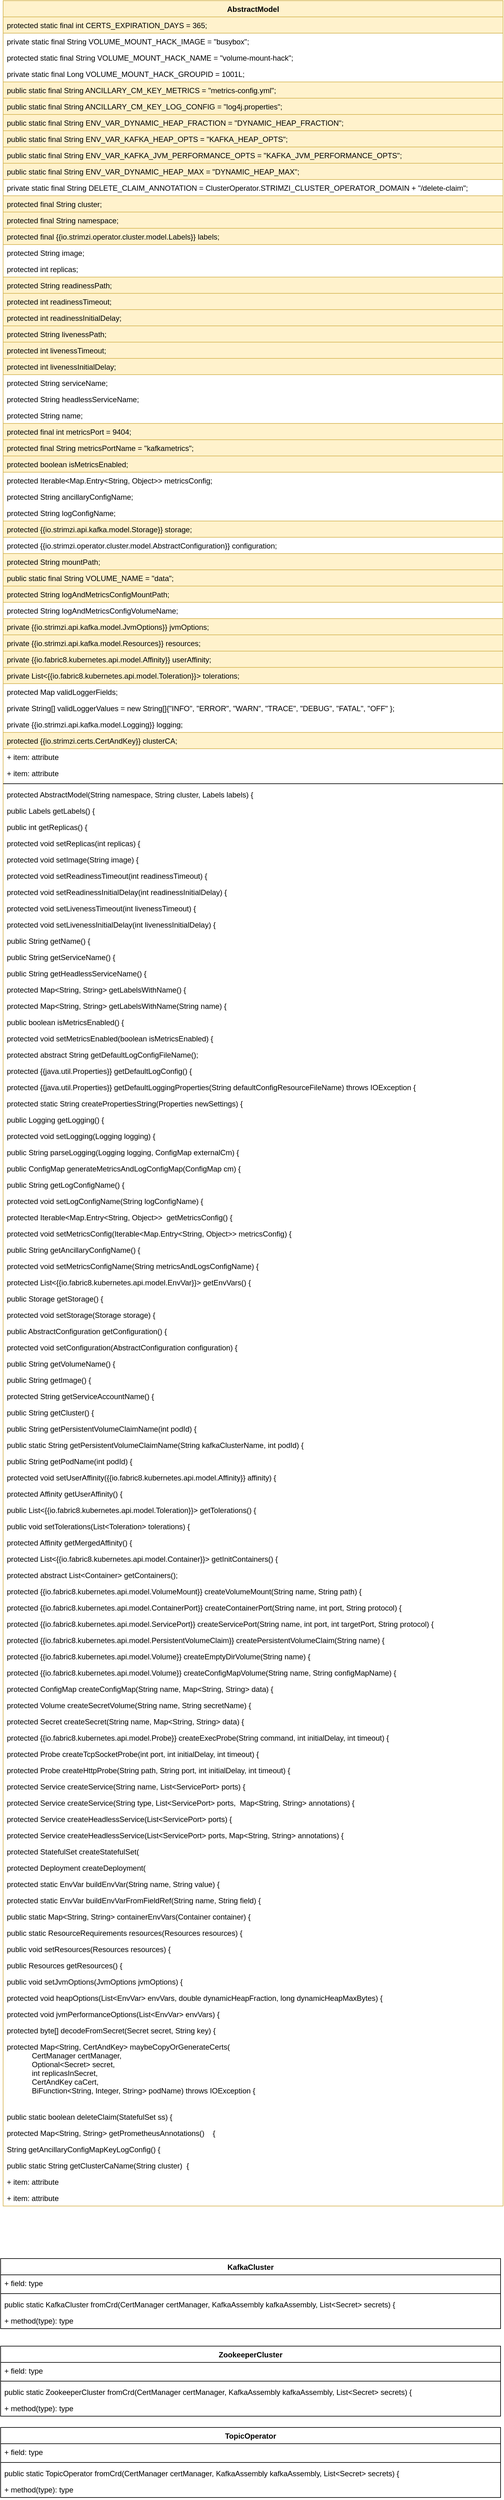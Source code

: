 <mxfile version="12.5.3" type="device"><diagram id="pHUepL2X2vH8ABJ9jC4A" name="第 1 页"><mxGraphModel dx="1106" dy="1976" grid="1" gridSize="10" guides="1" tooltips="1" connect="1" arrows="1" fold="1" page="1" pageScale="1" pageWidth="827" pageHeight="1169" math="0" shadow="0"><root><mxCell id="0"/><mxCell id="1" parent="0"/><mxCell id="2394FfXz5WUMqfpjCo6b-2" value="KafkaCluster" style="swimlane;fontStyle=1;align=center;verticalAlign=top;childLayout=stackLayout;horizontal=1;startSize=26;horizontalStack=0;resizeParent=1;resizeParentMax=0;resizeLast=0;collapsible=1;marginBottom=0;" parent="1" vertex="1"><mxGeometry x="13" y="2490" width="800" height="112" as="geometry"/></mxCell><mxCell id="2394FfXz5WUMqfpjCo6b-3" value="+ field: type" style="text;strokeColor=none;fillColor=none;align=left;verticalAlign=top;spacingLeft=4;spacingRight=4;overflow=hidden;rotatable=0;points=[[0,0.5],[1,0.5]];portConstraint=eastwest;" parent="2394FfXz5WUMqfpjCo6b-2" vertex="1"><mxGeometry y="26" width="800" height="26" as="geometry"/></mxCell><mxCell id="2394FfXz5WUMqfpjCo6b-4" value="" style="line;strokeWidth=1;fillColor=none;align=left;verticalAlign=middle;spacingTop=-1;spacingLeft=3;spacingRight=3;rotatable=0;labelPosition=right;points=[];portConstraint=eastwest;" parent="2394FfXz5WUMqfpjCo6b-2" vertex="1"><mxGeometry y="52" width="800" height="8" as="geometry"/></mxCell><mxCell id="2394FfXz5WUMqfpjCo6b-14" value="public static KafkaCluster fromCrd(CertManager certManager, KafkaAssembly kafkaAssembly, List&lt;Secret&gt; secrets) {" style="text;strokeColor=none;fillColor=none;align=left;verticalAlign=top;spacingLeft=4;spacingRight=4;overflow=hidden;rotatable=0;points=[[0,0.5],[1,0.5]];portConstraint=eastwest;" parent="2394FfXz5WUMqfpjCo6b-2" vertex="1"><mxGeometry y="60" width="800" height="26" as="geometry"/></mxCell><mxCell id="2394FfXz5WUMqfpjCo6b-5" value="+ method(type): type" style="text;strokeColor=none;fillColor=none;align=left;verticalAlign=top;spacingLeft=4;spacingRight=4;overflow=hidden;rotatable=0;points=[[0,0.5],[1,0.5]];portConstraint=eastwest;" parent="2394FfXz5WUMqfpjCo6b-2" vertex="1"><mxGeometry y="86" width="800" height="26" as="geometry"/></mxCell><mxCell id="2394FfXz5WUMqfpjCo6b-6" value="ZookeeperCluster" style="swimlane;fontStyle=1;align=center;verticalAlign=top;childLayout=stackLayout;horizontal=1;startSize=26;horizontalStack=0;resizeParent=1;resizeParentMax=0;resizeLast=0;collapsible=1;marginBottom=0;" parent="1" vertex="1"><mxGeometry x="13" y="2630" width="800" height="112" as="geometry"/></mxCell><mxCell id="2394FfXz5WUMqfpjCo6b-7" value="+ field: type" style="text;strokeColor=none;fillColor=none;align=left;verticalAlign=top;spacingLeft=4;spacingRight=4;overflow=hidden;rotatable=0;points=[[0,0.5],[1,0.5]];portConstraint=eastwest;" parent="2394FfXz5WUMqfpjCo6b-6" vertex="1"><mxGeometry y="26" width="800" height="26" as="geometry"/></mxCell><mxCell id="2394FfXz5WUMqfpjCo6b-8" value="" style="line;strokeWidth=1;fillColor=none;align=left;verticalAlign=middle;spacingTop=-1;spacingLeft=3;spacingRight=3;rotatable=0;labelPosition=right;points=[];portConstraint=eastwest;" parent="2394FfXz5WUMqfpjCo6b-6" vertex="1"><mxGeometry y="52" width="800" height="8" as="geometry"/></mxCell><mxCell id="2394FfXz5WUMqfpjCo6b-15" value="public static ZookeeperCluster fromCrd(CertManager certManager, KafkaAssembly kafkaAssembly, List&lt;Secret&gt; secrets) {" style="text;strokeColor=none;fillColor=none;align=left;verticalAlign=top;spacingLeft=4;spacingRight=4;overflow=hidden;rotatable=0;points=[[0,0.5],[1,0.5]];portConstraint=eastwest;" parent="2394FfXz5WUMqfpjCo6b-6" vertex="1"><mxGeometry y="60" width="800" height="26" as="geometry"/></mxCell><mxCell id="2394FfXz5WUMqfpjCo6b-9" value="+ method(type): type" style="text;strokeColor=none;fillColor=none;align=left;verticalAlign=top;spacingLeft=4;spacingRight=4;overflow=hidden;rotatable=0;points=[[0,0.5],[1,0.5]];portConstraint=eastwest;" parent="2394FfXz5WUMqfpjCo6b-6" vertex="1"><mxGeometry y="86" width="800" height="26" as="geometry"/></mxCell><mxCell id="2394FfXz5WUMqfpjCo6b-10" value="TopicOperator" style="swimlane;fontStyle=1;align=center;verticalAlign=top;childLayout=stackLayout;horizontal=1;startSize=26;horizontalStack=0;resizeParent=1;resizeParentMax=0;resizeLast=0;collapsible=1;marginBottom=0;" parent="1" vertex="1"><mxGeometry x="13" y="2760" width="800" height="112" as="geometry"/></mxCell><mxCell id="2394FfXz5WUMqfpjCo6b-11" value="+ field: type" style="text;strokeColor=none;fillColor=none;align=left;verticalAlign=top;spacingLeft=4;spacingRight=4;overflow=hidden;rotatable=0;points=[[0,0.5],[1,0.5]];portConstraint=eastwest;" parent="2394FfXz5WUMqfpjCo6b-10" vertex="1"><mxGeometry y="26" width="800" height="26" as="geometry"/></mxCell><mxCell id="2394FfXz5WUMqfpjCo6b-12" value="" style="line;strokeWidth=1;fillColor=none;align=left;verticalAlign=middle;spacingTop=-1;spacingLeft=3;spacingRight=3;rotatable=0;labelPosition=right;points=[];portConstraint=eastwest;" parent="2394FfXz5WUMqfpjCo6b-10" vertex="1"><mxGeometry y="52" width="800" height="8" as="geometry"/></mxCell><mxCell id="2394FfXz5WUMqfpjCo6b-16" value="public static TopicOperator fromCrd(CertManager certManager, KafkaAssembly kafkaAssembly, List&lt;Secret&gt; secrets) {" style="text;strokeColor=none;fillColor=none;align=left;verticalAlign=top;spacingLeft=4;spacingRight=4;overflow=hidden;rotatable=0;points=[[0,0.5],[1,0.5]];portConstraint=eastwest;" parent="2394FfXz5WUMqfpjCo6b-10" vertex="1"><mxGeometry y="60" width="800" height="26" as="geometry"/></mxCell><mxCell id="2394FfXz5WUMqfpjCo6b-13" value="+ method(type): type" style="text;strokeColor=none;fillColor=none;align=left;verticalAlign=top;spacingLeft=4;spacingRight=4;overflow=hidden;rotatable=0;points=[[0,0.5],[1,0.5]];portConstraint=eastwest;" parent="2394FfXz5WUMqfpjCo6b-10" vertex="1"><mxGeometry y="86" width="800" height="26" as="geometry"/></mxCell><mxCell id="FM6WtB7OfEbTSHfhmR-W-1" value="AbstractModel" style="swimlane;fontStyle=1;align=center;verticalAlign=top;childLayout=stackLayout;horizontal=1;startSize=26;horizontalStack=0;resizeParent=1;resizeParentMax=0;resizeLast=0;collapsible=1;marginBottom=0;fillColor=#fff2cc;strokeColor=#d6b656;" vertex="1" parent="1"><mxGeometry x="17" y="-1120" width="800" height="3526" as="geometry"/></mxCell><mxCell id="FM6WtB7OfEbTSHfhmR-W-2" value="protected static final int CERTS_EXPIRATION_DAYS = 365;" style="text;strokeColor=#d6b656;fillColor=#fff2cc;align=left;verticalAlign=top;spacingLeft=4;spacingRight=4;overflow=hidden;rotatable=0;points=[[0,0.5],[1,0.5]];portConstraint=eastwest;" vertex="1" parent="FM6WtB7OfEbTSHfhmR-W-1"><mxGeometry y="26" width="800" height="26" as="geometry"/></mxCell><mxCell id="FM6WtB7OfEbTSHfhmR-W-6" value="private static final String VOLUME_MOUNT_HACK_IMAGE = &quot;busybox&quot;;" style="text;align=left;verticalAlign=top;spacingLeft=4;spacingRight=4;overflow=hidden;rotatable=0;points=[[0,0.5],[1,0.5]];portConstraint=eastwest;" vertex="1" parent="FM6WtB7OfEbTSHfhmR-W-1"><mxGeometry y="52" width="800" height="26" as="geometry"/></mxCell><mxCell id="FM6WtB7OfEbTSHfhmR-W-9" value="protected static final String VOLUME_MOUNT_HACK_NAME = &quot;volume-mount-hack&quot;;" style="text;strokeColor=none;fillColor=none;align=left;verticalAlign=top;spacingLeft=4;spacingRight=4;overflow=hidden;rotatable=0;points=[[0,0.5],[1,0.5]];portConstraint=eastwest;" vertex="1" parent="FM6WtB7OfEbTSHfhmR-W-1"><mxGeometry y="78" width="800" height="26" as="geometry"/></mxCell><mxCell id="FM6WtB7OfEbTSHfhmR-W-10" value="private static final Long VOLUME_MOUNT_HACK_GROUPID = 1001L;" style="text;strokeColor=none;fillColor=none;align=left;verticalAlign=top;spacingLeft=4;spacingRight=4;overflow=hidden;rotatable=0;points=[[0,0.5],[1,0.5]];portConstraint=eastwest;" vertex="1" parent="FM6WtB7OfEbTSHfhmR-W-1"><mxGeometry y="104" width="800" height="26" as="geometry"/></mxCell><mxCell id="FM6WtB7OfEbTSHfhmR-W-11" value="public static final String ANCILLARY_CM_KEY_METRICS = &quot;metrics-config.yml&quot;;" style="text;strokeColor=#d6b656;fillColor=#fff2cc;align=left;verticalAlign=top;spacingLeft=4;spacingRight=4;overflow=hidden;rotatable=0;points=[[0,0.5],[1,0.5]];portConstraint=eastwest;" vertex="1" parent="FM6WtB7OfEbTSHfhmR-W-1"><mxGeometry y="130" width="800" height="26" as="geometry"/></mxCell><mxCell id="FM6WtB7OfEbTSHfhmR-W-7" value="public static final String ANCILLARY_CM_KEY_LOG_CONFIG = &quot;log4j.properties&quot;;" style="text;strokeColor=#d6b656;fillColor=#fff2cc;align=left;verticalAlign=top;spacingLeft=4;spacingRight=4;overflow=hidden;rotatable=0;points=[[0,0.5],[1,0.5]];portConstraint=eastwest;" vertex="1" parent="FM6WtB7OfEbTSHfhmR-W-1"><mxGeometry y="156" width="800" height="26" as="geometry"/></mxCell><mxCell id="FM6WtB7OfEbTSHfhmR-W-8" value="public static final String ENV_VAR_DYNAMIC_HEAP_FRACTION = &quot;DYNAMIC_HEAP_FRACTION&quot;;" style="text;strokeColor=#d6b656;fillColor=#fff2cc;align=left;verticalAlign=top;spacingLeft=4;spacingRight=4;overflow=hidden;rotatable=0;points=[[0,0.5],[1,0.5]];portConstraint=eastwest;" vertex="1" parent="FM6WtB7OfEbTSHfhmR-W-1"><mxGeometry y="182" width="800" height="26" as="geometry"/></mxCell><mxCell id="FM6WtB7OfEbTSHfhmR-W-12" value="public static final String ENV_VAR_KAFKA_HEAP_OPTS = &quot;KAFKA_HEAP_OPTS&quot;;" style="text;strokeColor=#d6b656;fillColor=#fff2cc;align=left;verticalAlign=top;spacingLeft=4;spacingRight=4;overflow=hidden;rotatable=0;points=[[0,0.5],[1,0.5]];portConstraint=eastwest;" vertex="1" parent="FM6WtB7OfEbTSHfhmR-W-1"><mxGeometry y="208" width="800" height="26" as="geometry"/></mxCell><mxCell id="FM6WtB7OfEbTSHfhmR-W-13" value="public static final String ENV_VAR_KAFKA_JVM_PERFORMANCE_OPTS = &quot;KAFKA_JVM_PERFORMANCE_OPTS&quot;;" style="text;strokeColor=#d6b656;fillColor=#fff2cc;align=left;verticalAlign=top;spacingLeft=4;spacingRight=4;overflow=hidden;rotatable=0;points=[[0,0.5],[1,0.5]];portConstraint=eastwest;" vertex="1" parent="FM6WtB7OfEbTSHfhmR-W-1"><mxGeometry y="234" width="800" height="26" as="geometry"/></mxCell><mxCell id="FM6WtB7OfEbTSHfhmR-W-14" value="public static final String ENV_VAR_DYNAMIC_HEAP_MAX = &quot;DYNAMIC_HEAP_MAX&quot;;" style="text;strokeColor=#d6b656;fillColor=#fff2cc;align=left;verticalAlign=top;spacingLeft=4;spacingRight=4;overflow=hidden;rotatable=0;points=[[0,0.5],[1,0.5]];portConstraint=eastwest;" vertex="1" parent="FM6WtB7OfEbTSHfhmR-W-1"><mxGeometry y="260" width="800" height="26" as="geometry"/></mxCell><mxCell id="FM6WtB7OfEbTSHfhmR-W-16" value="private static final String DELETE_CLAIM_ANNOTATION = ClusterOperator.STRIMZI_CLUSTER_OPERATOR_DOMAIN + &quot;/delete-claim&quot;;" style="text;strokeColor=none;fillColor=none;align=left;verticalAlign=top;spacingLeft=4;spacingRight=4;overflow=hidden;rotatable=0;points=[[0,0.5],[1,0.5]];portConstraint=eastwest;" vertex="1" parent="FM6WtB7OfEbTSHfhmR-W-1"><mxGeometry y="286" width="800" height="26" as="geometry"/></mxCell><mxCell id="FM6WtB7OfEbTSHfhmR-W-18" value="protected final String cluster;" style="text;strokeColor=#d6b656;fillColor=#fff2cc;align=left;verticalAlign=top;spacingLeft=4;spacingRight=4;overflow=hidden;rotatable=0;points=[[0,0.5],[1,0.5]];portConstraint=eastwest;" vertex="1" parent="FM6WtB7OfEbTSHfhmR-W-1"><mxGeometry y="312" width="800" height="26" as="geometry"/></mxCell><mxCell id="FM6WtB7OfEbTSHfhmR-W-15" value="protected final String namespace;" style="text;strokeColor=#d6b656;fillColor=#fff2cc;align=left;verticalAlign=top;spacingLeft=4;spacingRight=4;overflow=hidden;rotatable=0;points=[[0,0.5],[1,0.5]];portConstraint=eastwest;" vertex="1" parent="FM6WtB7OfEbTSHfhmR-W-1"><mxGeometry y="338" width="800" height="26" as="geometry"/></mxCell><mxCell id="FM6WtB7OfEbTSHfhmR-W-17" value="protected final {{io.strimzi.operator.cluster.model.Labels}} labels;" style="text;strokeColor=#d6b656;fillColor=#fff2cc;align=left;verticalAlign=top;spacingLeft=4;spacingRight=4;overflow=hidden;rotatable=0;points=[[0,0.5],[1,0.5]];portConstraint=eastwest;" vertex="1" parent="FM6WtB7OfEbTSHfhmR-W-1"><mxGeometry y="364" width="800" height="26" as="geometry"/></mxCell><mxCell id="FM6WtB7OfEbTSHfhmR-W-5" value="protected String image;" style="text;strokeColor=none;fillColor=none;align=left;verticalAlign=top;spacingLeft=4;spacingRight=4;overflow=hidden;rotatable=0;points=[[0,0.5],[1,0.5]];portConstraint=eastwest;" vertex="1" parent="FM6WtB7OfEbTSHfhmR-W-1"><mxGeometry y="390" width="800" height="26" as="geometry"/></mxCell><mxCell id="FM6WtB7OfEbTSHfhmR-W-36" value="protected int replicas;" style="text;strokeColor=none;fillColor=none;align=left;verticalAlign=top;spacingLeft=4;spacingRight=4;overflow=hidden;rotatable=0;points=[[0,0.5],[1,0.5]];portConstraint=eastwest;" vertex="1" parent="FM6WtB7OfEbTSHfhmR-W-1"><mxGeometry y="416" width="800" height="26" as="geometry"/></mxCell><mxCell id="FM6WtB7OfEbTSHfhmR-W-38" value="protected String readinessPath;" style="text;strokeColor=#d6b656;fillColor=#fff2cc;align=left;verticalAlign=top;spacingLeft=4;spacingRight=4;overflow=hidden;rotatable=0;points=[[0,0.5],[1,0.5]];portConstraint=eastwest;" vertex="1" parent="FM6WtB7OfEbTSHfhmR-W-1"><mxGeometry y="442" width="800" height="26" as="geometry"/></mxCell><mxCell id="FM6WtB7OfEbTSHfhmR-W-39" value="protected int readinessTimeout;" style="text;strokeColor=#d6b656;fillColor=#fff2cc;align=left;verticalAlign=top;spacingLeft=4;spacingRight=4;overflow=hidden;rotatable=0;points=[[0,0.5],[1,0.5]];portConstraint=eastwest;" vertex="1" parent="FM6WtB7OfEbTSHfhmR-W-1"><mxGeometry y="468" width="800" height="26" as="geometry"/></mxCell><mxCell id="FM6WtB7OfEbTSHfhmR-W-41" value="protected int readinessInitialDelay;" style="text;strokeColor=#d6b656;fillColor=#fff2cc;align=left;verticalAlign=top;spacingLeft=4;spacingRight=4;overflow=hidden;rotatable=0;points=[[0,0.5],[1,0.5]];portConstraint=eastwest;" vertex="1" parent="FM6WtB7OfEbTSHfhmR-W-1"><mxGeometry y="494" width="800" height="26" as="geometry"/></mxCell><mxCell id="FM6WtB7OfEbTSHfhmR-W-45" value="protected String livenessPath;" style="text;strokeColor=#d6b656;fillColor=#fff2cc;align=left;verticalAlign=top;spacingLeft=4;spacingRight=4;overflow=hidden;rotatable=0;points=[[0,0.5],[1,0.5]];portConstraint=eastwest;" vertex="1" parent="FM6WtB7OfEbTSHfhmR-W-1"><mxGeometry y="520" width="800" height="26" as="geometry"/></mxCell><mxCell id="FM6WtB7OfEbTSHfhmR-W-44" value="protected int livenessTimeout;" style="text;strokeColor=#d6b656;fillColor=#fff2cc;align=left;verticalAlign=top;spacingLeft=4;spacingRight=4;overflow=hidden;rotatable=0;points=[[0,0.5],[1,0.5]];portConstraint=eastwest;" vertex="1" parent="FM6WtB7OfEbTSHfhmR-W-1"><mxGeometry y="546" width="800" height="26" as="geometry"/></mxCell><mxCell id="FM6WtB7OfEbTSHfhmR-W-43" value="protected int livenessInitialDelay;" style="text;strokeColor=#d6b656;fillColor=#fff2cc;align=left;verticalAlign=top;spacingLeft=4;spacingRight=4;overflow=hidden;rotatable=0;points=[[0,0.5],[1,0.5]];portConstraint=eastwest;" vertex="1" parent="FM6WtB7OfEbTSHfhmR-W-1"><mxGeometry y="572" width="800" height="26" as="geometry"/></mxCell><mxCell id="FM6WtB7OfEbTSHfhmR-W-46" value="protected String serviceName;" style="text;strokeColor=none;fillColor=none;align=left;verticalAlign=top;spacingLeft=4;spacingRight=4;overflow=hidden;rotatable=0;points=[[0,0.5],[1,0.5]];portConstraint=eastwest;" vertex="1" parent="FM6WtB7OfEbTSHfhmR-W-1"><mxGeometry y="598" width="800" height="26" as="geometry"/></mxCell><mxCell id="FM6WtB7OfEbTSHfhmR-W-48" value="protected String headlessServiceName;" style="text;strokeColor=none;fillColor=none;align=left;verticalAlign=top;spacingLeft=4;spacingRight=4;overflow=hidden;rotatable=0;points=[[0,0.5],[1,0.5]];portConstraint=eastwest;" vertex="1" parent="FM6WtB7OfEbTSHfhmR-W-1"><mxGeometry y="624" width="800" height="26" as="geometry"/></mxCell><mxCell id="FM6WtB7OfEbTSHfhmR-W-47" value="protected String name;" style="text;strokeColor=none;fillColor=none;align=left;verticalAlign=top;spacingLeft=4;spacingRight=4;overflow=hidden;rotatable=0;points=[[0,0.5],[1,0.5]];portConstraint=eastwest;" vertex="1" parent="FM6WtB7OfEbTSHfhmR-W-1"><mxGeometry y="650" width="800" height="26" as="geometry"/></mxCell><mxCell id="FM6WtB7OfEbTSHfhmR-W-49" value="protected final int metricsPort = 9404;" style="text;strokeColor=#d6b656;fillColor=#fff2cc;align=left;verticalAlign=top;spacingLeft=4;spacingRight=4;overflow=hidden;rotatable=0;points=[[0,0.5],[1,0.5]];portConstraint=eastwest;" vertex="1" parent="FM6WtB7OfEbTSHfhmR-W-1"><mxGeometry y="676" width="800" height="26" as="geometry"/></mxCell><mxCell id="FM6WtB7OfEbTSHfhmR-W-40" value="protected final String metricsPortName = &quot;kafkametrics&quot;;" style="text;strokeColor=#d6b656;fillColor=#fff2cc;align=left;verticalAlign=top;spacingLeft=4;spacingRight=4;overflow=hidden;rotatable=0;points=[[0,0.5],[1,0.5]];portConstraint=eastwest;" vertex="1" parent="FM6WtB7OfEbTSHfhmR-W-1"><mxGeometry y="702" width="800" height="26" as="geometry"/></mxCell><mxCell id="FM6WtB7OfEbTSHfhmR-W-51" value="protected boolean isMetricsEnabled;" style="text;strokeColor=#d6b656;fillColor=#fff2cc;align=left;verticalAlign=top;spacingLeft=4;spacingRight=4;overflow=hidden;rotatable=0;points=[[0,0.5],[1,0.5]];portConstraint=eastwest;" vertex="1" parent="FM6WtB7OfEbTSHfhmR-W-1"><mxGeometry y="728" width="800" height="26" as="geometry"/></mxCell><mxCell id="FM6WtB7OfEbTSHfhmR-W-52" value="protected Iterable&lt;Map.Entry&lt;String, Object&gt;&gt; metricsConfig;" style="text;strokeColor=none;fillColor=none;align=left;verticalAlign=top;spacingLeft=4;spacingRight=4;overflow=hidden;rotatable=0;points=[[0,0.5],[1,0.5]];portConstraint=eastwest;" vertex="1" parent="FM6WtB7OfEbTSHfhmR-W-1"><mxGeometry y="754" width="800" height="26" as="geometry"/></mxCell><mxCell id="FM6WtB7OfEbTSHfhmR-W-53" value="protected String ancillaryConfigName;" style="text;strokeColor=none;fillColor=none;align=left;verticalAlign=top;spacingLeft=4;spacingRight=4;overflow=hidden;rotatable=0;points=[[0,0.5],[1,0.5]];portConstraint=eastwest;" vertex="1" parent="FM6WtB7OfEbTSHfhmR-W-1"><mxGeometry y="780" width="800" height="26" as="geometry"/></mxCell><mxCell id="FM6WtB7OfEbTSHfhmR-W-54" value="protected String logConfigName;" style="text;strokeColor=none;fillColor=none;align=left;verticalAlign=top;spacingLeft=4;spacingRight=4;overflow=hidden;rotatable=0;points=[[0,0.5],[1,0.5]];portConstraint=eastwest;" vertex="1" parent="FM6WtB7OfEbTSHfhmR-W-1"><mxGeometry y="806" width="800" height="26" as="geometry"/></mxCell><mxCell id="FM6WtB7OfEbTSHfhmR-W-56" value="protected {{io.strimzi.api.kafka.model.Storage}} storage;" style="text;strokeColor=#d6b656;fillColor=#fff2cc;align=left;verticalAlign=top;spacingLeft=4;spacingRight=4;overflow=hidden;rotatable=0;points=[[0,0.5],[1,0.5]];portConstraint=eastwest;" vertex="1" parent="FM6WtB7OfEbTSHfhmR-W-1"><mxGeometry y="832" width="800" height="26" as="geometry"/></mxCell><mxCell id="FM6WtB7OfEbTSHfhmR-W-55" value="protected {{io.strimzi.operator.cluster.model.AbstractConfiguration}} configuration;" style="text;strokeColor=none;fillColor=none;align=left;verticalAlign=top;spacingLeft=4;spacingRight=4;overflow=hidden;rotatable=0;points=[[0,0.5],[1,0.5]];portConstraint=eastwest;" vertex="1" parent="FM6WtB7OfEbTSHfhmR-W-1"><mxGeometry y="858" width="800" height="26" as="geometry"/></mxCell><mxCell id="FM6WtB7OfEbTSHfhmR-W-42" value="protected String mountPath;" style="text;strokeColor=#d6b656;fillColor=#fff2cc;align=left;verticalAlign=top;spacingLeft=4;spacingRight=4;overflow=hidden;rotatable=0;points=[[0,0.5],[1,0.5]];portConstraint=eastwest;" vertex="1" parent="FM6WtB7OfEbTSHfhmR-W-1"><mxGeometry y="884" width="800" height="26" as="geometry"/></mxCell><mxCell id="FM6WtB7OfEbTSHfhmR-W-50" value="public static final String VOLUME_NAME = &quot;data&quot;;" style="text;strokeColor=#d6b656;fillColor=#fff2cc;align=left;verticalAlign=top;spacingLeft=4;spacingRight=4;overflow=hidden;rotatable=0;points=[[0,0.5],[1,0.5]];portConstraint=eastwest;" vertex="1" parent="FM6WtB7OfEbTSHfhmR-W-1"><mxGeometry y="910" width="800" height="26" as="geometry"/></mxCell><mxCell id="FM6WtB7OfEbTSHfhmR-W-58" value="protected String logAndMetricsConfigMountPath;" style="text;strokeColor=#d6b656;fillColor=#fff2cc;align=left;verticalAlign=top;spacingLeft=4;spacingRight=4;overflow=hidden;rotatable=0;points=[[0,0.5],[1,0.5]];portConstraint=eastwest;" vertex="1" parent="FM6WtB7OfEbTSHfhmR-W-1"><mxGeometry y="936" width="800" height="26" as="geometry"/></mxCell><mxCell id="FM6WtB7OfEbTSHfhmR-W-60" value="protected String logAndMetricsConfigVolumeName;&#10;" style="text;strokeColor=none;fillColor=none;align=left;verticalAlign=top;spacingLeft=4;spacingRight=4;overflow=hidden;rotatable=0;points=[[0,0.5],[1,0.5]];portConstraint=eastwest;" vertex="1" parent="FM6WtB7OfEbTSHfhmR-W-1"><mxGeometry y="962" width="800" height="26" as="geometry"/></mxCell><mxCell id="FM6WtB7OfEbTSHfhmR-W-66" value="private {{io.strimzi.api.kafka.model.JvmOptions}} jvmOptions;" style="text;strokeColor=#d6b656;fillColor=#fff2cc;align=left;verticalAlign=top;spacingLeft=4;spacingRight=4;overflow=hidden;rotatable=0;points=[[0,0.5],[1,0.5]];portConstraint=eastwest;" vertex="1" parent="FM6WtB7OfEbTSHfhmR-W-1"><mxGeometry y="988" width="800" height="26" as="geometry"/></mxCell><mxCell id="FM6WtB7OfEbTSHfhmR-W-65" value="private {{io.strimzi.api.kafka.model.Resources}} resources;" style="text;strokeColor=#d6b656;fillColor=#fff2cc;align=left;verticalAlign=top;spacingLeft=4;spacingRight=4;overflow=hidden;rotatable=0;points=[[0,0.5],[1,0.5]];portConstraint=eastwest;" vertex="1" parent="FM6WtB7OfEbTSHfhmR-W-1"><mxGeometry y="1014" width="800" height="26" as="geometry"/></mxCell><mxCell id="FM6WtB7OfEbTSHfhmR-W-64" value="private {{io.fabric8.kubernetes.api.model.Affinity}} userAffinity;" style="text;strokeColor=#d6b656;fillColor=#fff2cc;align=left;verticalAlign=top;spacingLeft=4;spacingRight=4;overflow=hidden;rotatable=0;points=[[0,0.5],[1,0.5]];portConstraint=eastwest;" vertex="1" parent="FM6WtB7OfEbTSHfhmR-W-1"><mxGeometry y="1040" width="800" height="26" as="geometry"/></mxCell><mxCell id="FM6WtB7OfEbTSHfhmR-W-63" value="private List&lt;{{io.fabric8.kubernetes.api.model.Toleration}}&gt; tolerations;" style="text;strokeColor=#d6b656;fillColor=#fff2cc;align=left;verticalAlign=top;spacingLeft=4;spacingRight=4;overflow=hidden;rotatable=0;points=[[0,0.5],[1,0.5]];portConstraint=eastwest;" vertex="1" parent="FM6WtB7OfEbTSHfhmR-W-1"><mxGeometry y="1066" width="800" height="26" as="geometry"/></mxCell><mxCell id="FM6WtB7OfEbTSHfhmR-W-62" value="protected Map validLoggerFields;" style="text;strokeColor=none;fillColor=none;align=left;verticalAlign=top;spacingLeft=4;spacingRight=4;overflow=hidden;rotatable=0;points=[[0,0.5],[1,0.5]];portConstraint=eastwest;" vertex="1" parent="FM6WtB7OfEbTSHfhmR-W-1"><mxGeometry y="1092" width="800" height="26" as="geometry"/></mxCell><mxCell id="FM6WtB7OfEbTSHfhmR-W-67" value="private String[] validLoggerValues = new String[]{&quot;INFO&quot;, &quot;ERROR&quot;, &quot;WARN&quot;, &quot;TRACE&quot;, &quot;DEBUG&quot;, &quot;FATAL&quot;, &quot;OFF&quot; };" style="text;strokeColor=none;fillColor=none;align=left;verticalAlign=top;spacingLeft=4;spacingRight=4;overflow=hidden;rotatable=0;points=[[0,0.5],[1,0.5]];portConstraint=eastwest;" vertex="1" parent="FM6WtB7OfEbTSHfhmR-W-1"><mxGeometry y="1118" width="800" height="26" as="geometry"/></mxCell><mxCell id="FM6WtB7OfEbTSHfhmR-W-70" value="private {{io.strimzi.api.kafka.model.Logging}} logging;" style="text;strokeColor=none;fillColor=none;align=left;verticalAlign=top;spacingLeft=4;spacingRight=4;overflow=hidden;rotatable=0;points=[[0,0.5],[1,0.5]];portConstraint=eastwest;" vertex="1" parent="FM6WtB7OfEbTSHfhmR-W-1"><mxGeometry y="1144" width="800" height="26" as="geometry"/></mxCell><mxCell id="FM6WtB7OfEbTSHfhmR-W-61" value="protected {{io.strimzi.certs.CertAndKey}} clusterCA;" style="text;strokeColor=#d6b656;fillColor=#fff2cc;align=left;verticalAlign=top;spacingLeft=4;spacingRight=4;overflow=hidden;rotatable=0;points=[[0,0.5],[1,0.5]];portConstraint=eastwest;" vertex="1" parent="FM6WtB7OfEbTSHfhmR-W-1"><mxGeometry y="1170" width="800" height="26" as="geometry"/></mxCell><mxCell id="FM6WtB7OfEbTSHfhmR-W-68" value="+ item: attribute" style="text;strokeColor=none;fillColor=none;align=left;verticalAlign=top;spacingLeft=4;spacingRight=4;overflow=hidden;rotatable=0;points=[[0,0.5],[1,0.5]];portConstraint=eastwest;" vertex="1" parent="FM6WtB7OfEbTSHfhmR-W-1"><mxGeometry y="1196" width="800" height="26" as="geometry"/></mxCell><mxCell id="FM6WtB7OfEbTSHfhmR-W-71" value="+ item: attribute" style="text;strokeColor=none;fillColor=none;align=left;verticalAlign=top;spacingLeft=4;spacingRight=4;overflow=hidden;rotatable=0;points=[[0,0.5],[1,0.5]];portConstraint=eastwest;" vertex="1" parent="FM6WtB7OfEbTSHfhmR-W-1"><mxGeometry y="1222" width="800" height="26" as="geometry"/></mxCell><mxCell id="FM6WtB7OfEbTSHfhmR-W-3" value="" style="line;strokeWidth=1;fillColor=none;align=left;verticalAlign=middle;spacingTop=-1;spacingLeft=3;spacingRight=3;rotatable=0;labelPosition=right;points=[];portConstraint=eastwest;" vertex="1" parent="FM6WtB7OfEbTSHfhmR-W-1"><mxGeometry y="1248" width="800" height="8" as="geometry"/></mxCell><mxCell id="FM6WtB7OfEbTSHfhmR-W-19" value="protected AbstractModel(String namespace, String cluster, Labels labels) {" style="text;strokeColor=none;fillColor=none;align=left;verticalAlign=top;spacingLeft=4;spacingRight=4;overflow=hidden;rotatable=0;points=[[0,0.5],[1,0.5]];portConstraint=eastwest;" vertex="1" parent="FM6WtB7OfEbTSHfhmR-W-1"><mxGeometry y="1256" width="800" height="26" as="geometry"/></mxCell><mxCell id="FM6WtB7OfEbTSHfhmR-W-20" value="public Labels getLabels() {" style="text;strokeColor=none;fillColor=none;align=left;verticalAlign=top;spacingLeft=4;spacingRight=4;overflow=hidden;rotatable=0;points=[[0,0.5],[1,0.5]];portConstraint=eastwest;" vertex="1" parent="FM6WtB7OfEbTSHfhmR-W-1"><mxGeometry y="1282" width="800" height="26" as="geometry"/></mxCell><mxCell id="FM6WtB7OfEbTSHfhmR-W-22" value="public int getReplicas() {" style="text;strokeColor=none;fillColor=none;align=left;verticalAlign=top;spacingLeft=4;spacingRight=4;overflow=hidden;rotatable=0;points=[[0,0.5],[1,0.5]];portConstraint=eastwest;" vertex="1" parent="FM6WtB7OfEbTSHfhmR-W-1"><mxGeometry y="1308" width="800" height="26" as="geometry"/></mxCell><mxCell id="FM6WtB7OfEbTSHfhmR-W-26" value="protected void setReplicas(int replicas) {" style="text;strokeColor=none;fillColor=none;align=left;verticalAlign=top;spacingLeft=4;spacingRight=4;overflow=hidden;rotatable=0;points=[[0,0.5],[1,0.5]];portConstraint=eastwest;" vertex="1" parent="FM6WtB7OfEbTSHfhmR-W-1"><mxGeometry y="1334" width="800" height="26" as="geometry"/></mxCell><mxCell id="FM6WtB7OfEbTSHfhmR-W-25" value="protected void setImage(String image) {" style="text;strokeColor=none;fillColor=none;align=left;verticalAlign=top;spacingLeft=4;spacingRight=4;overflow=hidden;rotatable=0;points=[[0,0.5],[1,0.5]];portConstraint=eastwest;" vertex="1" parent="FM6WtB7OfEbTSHfhmR-W-1"><mxGeometry y="1360" width="800" height="26" as="geometry"/></mxCell><mxCell id="FM6WtB7OfEbTSHfhmR-W-24" value="protected void setReadinessTimeout(int readinessTimeout) {" style="text;strokeColor=none;fillColor=none;align=left;verticalAlign=top;spacingLeft=4;spacingRight=4;overflow=hidden;rotatable=0;points=[[0,0.5],[1,0.5]];portConstraint=eastwest;" vertex="1" parent="FM6WtB7OfEbTSHfhmR-W-1"><mxGeometry y="1386" width="800" height="26" as="geometry"/></mxCell><mxCell id="FM6WtB7OfEbTSHfhmR-W-23" value="protected void setReadinessInitialDelay(int readinessInitialDelay) {" style="text;strokeColor=none;fillColor=none;align=left;verticalAlign=top;spacingLeft=4;spacingRight=4;overflow=hidden;rotatable=0;points=[[0,0.5],[1,0.5]];portConstraint=eastwest;" vertex="1" parent="FM6WtB7OfEbTSHfhmR-W-1"><mxGeometry y="1412" width="800" height="26" as="geometry"/></mxCell><mxCell id="FM6WtB7OfEbTSHfhmR-W-4" value="protected void setLivenessTimeout(int livenessTimeout) {" style="text;strokeColor=none;fillColor=none;align=left;verticalAlign=top;spacingLeft=4;spacingRight=4;overflow=hidden;rotatable=0;points=[[0,0.5],[1,0.5]];portConstraint=eastwest;" vertex="1" parent="FM6WtB7OfEbTSHfhmR-W-1"><mxGeometry y="1438" width="800" height="26" as="geometry"/></mxCell><mxCell id="FM6WtB7OfEbTSHfhmR-W-75" value="protected void setLivenessInitialDelay(int livenessInitialDelay) {" style="text;strokeColor=none;fillColor=none;align=left;verticalAlign=top;spacingLeft=4;spacingRight=4;overflow=hidden;rotatable=0;points=[[0,0.5],[1,0.5]];portConstraint=eastwest;" vertex="1" parent="FM6WtB7OfEbTSHfhmR-W-1"><mxGeometry y="1464" width="800" height="26" as="geometry"/></mxCell><mxCell id="FM6WtB7OfEbTSHfhmR-W-76" value="public String getName() {" style="text;strokeColor=none;fillColor=none;align=left;verticalAlign=top;spacingLeft=4;spacingRight=4;overflow=hidden;rotatable=0;points=[[0,0.5],[1,0.5]];portConstraint=eastwest;" vertex="1" parent="FM6WtB7OfEbTSHfhmR-W-1"><mxGeometry y="1490" width="800" height="26" as="geometry"/></mxCell><mxCell id="FM6WtB7OfEbTSHfhmR-W-79" value="public String getServiceName() {" style="text;strokeColor=none;fillColor=none;align=left;verticalAlign=top;spacingLeft=4;spacingRight=4;overflow=hidden;rotatable=0;points=[[0,0.5],[1,0.5]];portConstraint=eastwest;" vertex="1" parent="FM6WtB7OfEbTSHfhmR-W-1"><mxGeometry y="1516" width="800" height="26" as="geometry"/></mxCell><mxCell id="FM6WtB7OfEbTSHfhmR-W-82" value="public String getHeadlessServiceName() {" style="text;strokeColor=none;fillColor=none;align=left;verticalAlign=top;spacingLeft=4;spacingRight=4;overflow=hidden;rotatable=0;points=[[0,0.5],[1,0.5]];portConstraint=eastwest;" vertex="1" parent="FM6WtB7OfEbTSHfhmR-W-1"><mxGeometry y="1542" width="800" height="26" as="geometry"/></mxCell><mxCell id="FM6WtB7OfEbTSHfhmR-W-80" value="protected Map&lt;String, String&gt; getLabelsWithName() {" style="text;strokeColor=none;fillColor=none;align=left;verticalAlign=top;spacingLeft=4;spacingRight=4;overflow=hidden;rotatable=0;points=[[0,0.5],[1,0.5]];portConstraint=eastwest;" vertex="1" parent="FM6WtB7OfEbTSHfhmR-W-1"><mxGeometry y="1568" width="800" height="26" as="geometry"/></mxCell><mxCell id="FM6WtB7OfEbTSHfhmR-W-81" value="protected Map&lt;String, String&gt; getLabelsWithName(String name) {" style="text;strokeColor=none;fillColor=none;align=left;verticalAlign=top;spacingLeft=4;spacingRight=4;overflow=hidden;rotatable=0;points=[[0,0.5],[1,0.5]];portConstraint=eastwest;" vertex="1" parent="FM6WtB7OfEbTSHfhmR-W-1"><mxGeometry y="1594" width="800" height="26" as="geometry"/></mxCell><mxCell id="FM6WtB7OfEbTSHfhmR-W-84" value="public boolean isMetricsEnabled() {" style="text;strokeColor=none;fillColor=none;align=left;verticalAlign=top;spacingLeft=4;spacingRight=4;overflow=hidden;rotatable=0;points=[[0,0.5],[1,0.5]];portConstraint=eastwest;" vertex="1" parent="FM6WtB7OfEbTSHfhmR-W-1"><mxGeometry y="1620" width="800" height="26" as="geometry"/></mxCell><mxCell id="FM6WtB7OfEbTSHfhmR-W-85" value="protected void setMetricsEnabled(boolean isMetricsEnabled) {" style="text;strokeColor=none;fillColor=none;align=left;verticalAlign=top;spacingLeft=4;spacingRight=4;overflow=hidden;rotatable=0;points=[[0,0.5],[1,0.5]];portConstraint=eastwest;" vertex="1" parent="FM6WtB7OfEbTSHfhmR-W-1"><mxGeometry y="1646" width="800" height="26" as="geometry"/></mxCell><mxCell id="FM6WtB7OfEbTSHfhmR-W-88" value="protected abstract String getDefaultLogConfigFileName();" style="text;strokeColor=none;fillColor=none;align=left;verticalAlign=top;spacingLeft=4;spacingRight=4;overflow=hidden;rotatable=0;points=[[0,0.5],[1,0.5]];portConstraint=eastwest;" vertex="1" parent="FM6WtB7OfEbTSHfhmR-W-1"><mxGeometry y="1672" width="800" height="26" as="geometry"/></mxCell><mxCell id="FM6WtB7OfEbTSHfhmR-W-78" value="protected {{java.util.Properties}} getDefaultLogConfig() {" style="text;strokeColor=none;fillColor=none;align=left;verticalAlign=top;spacingLeft=4;spacingRight=4;overflow=hidden;rotatable=0;points=[[0,0.5],[1,0.5]];portConstraint=eastwest;" vertex="1" parent="FM6WtB7OfEbTSHfhmR-W-1"><mxGeometry y="1698" width="800" height="26" as="geometry"/></mxCell><mxCell id="FM6WtB7OfEbTSHfhmR-W-87" value="protected {{java.util.Properties}} getDefaultLoggingProperties(String defaultConfigResourceFileName) throws IOException {" style="text;strokeColor=none;fillColor=none;align=left;verticalAlign=top;spacingLeft=4;spacingRight=4;overflow=hidden;rotatable=0;points=[[0,0.5],[1,0.5]];portConstraint=eastwest;" vertex="1" parent="FM6WtB7OfEbTSHfhmR-W-1"><mxGeometry y="1724" width="800" height="26" as="geometry"/></mxCell><mxCell id="FM6WtB7OfEbTSHfhmR-W-86" value="protected static String createPropertiesString(Properties newSettings) {" style="text;strokeColor=none;fillColor=none;align=left;verticalAlign=top;spacingLeft=4;spacingRight=4;overflow=hidden;rotatable=0;points=[[0,0.5],[1,0.5]];portConstraint=eastwest;" vertex="1" parent="FM6WtB7OfEbTSHfhmR-W-1"><mxGeometry y="1750" width="800" height="26" as="geometry"/></mxCell><mxCell id="FM6WtB7OfEbTSHfhmR-W-77" value="public Logging getLogging() {" style="text;strokeColor=none;fillColor=none;align=left;verticalAlign=top;spacingLeft=4;spacingRight=4;overflow=hidden;rotatable=0;points=[[0,0.5],[1,0.5]];portConstraint=eastwest;" vertex="1" parent="FM6WtB7OfEbTSHfhmR-W-1"><mxGeometry y="1776" width="800" height="26" as="geometry"/></mxCell><mxCell id="FM6WtB7OfEbTSHfhmR-W-83" value="protected void setLogging(Logging logging) {" style="text;strokeColor=none;fillColor=none;align=left;verticalAlign=top;spacingLeft=4;spacingRight=4;overflow=hidden;rotatable=0;points=[[0,0.5],[1,0.5]];portConstraint=eastwest;" vertex="1" parent="FM6WtB7OfEbTSHfhmR-W-1"><mxGeometry y="1802" width="800" height="26" as="geometry"/></mxCell><mxCell id="FM6WtB7OfEbTSHfhmR-W-74" value="public String parseLogging(Logging logging, ConfigMap externalCm) {" style="text;strokeColor=none;fillColor=none;align=left;verticalAlign=top;spacingLeft=4;spacingRight=4;overflow=hidden;rotatable=0;points=[[0,0.5],[1,0.5]];portConstraint=eastwest;" vertex="1" parent="FM6WtB7OfEbTSHfhmR-W-1"><mxGeometry y="1828" width="800" height="26" as="geometry"/></mxCell><mxCell id="FM6WtB7OfEbTSHfhmR-W-89" value="public ConfigMap generateMetricsAndLogConfigMap(ConfigMap cm) {" style="text;strokeColor=none;fillColor=none;align=left;verticalAlign=top;spacingLeft=4;spacingRight=4;overflow=hidden;rotatable=0;points=[[0,0.5],[1,0.5]];portConstraint=eastwest;" vertex="1" parent="FM6WtB7OfEbTSHfhmR-W-1"><mxGeometry y="1854" width="800" height="26" as="geometry"/></mxCell><mxCell id="FM6WtB7OfEbTSHfhmR-W-91" value="public String getLogConfigName() {" style="text;strokeColor=none;fillColor=none;align=left;verticalAlign=top;spacingLeft=4;spacingRight=4;overflow=hidden;rotatable=0;points=[[0,0.5],[1,0.5]];portConstraint=eastwest;" vertex="1" parent="FM6WtB7OfEbTSHfhmR-W-1"><mxGeometry y="1880" width="800" height="26" as="geometry"/></mxCell><mxCell id="FM6WtB7OfEbTSHfhmR-W-93" value="protected void setLogConfigName(String logConfigName) {" style="text;strokeColor=none;fillColor=none;align=left;verticalAlign=top;spacingLeft=4;spacingRight=4;overflow=hidden;rotatable=0;points=[[0,0.5],[1,0.5]];portConstraint=eastwest;" vertex="1" parent="FM6WtB7OfEbTSHfhmR-W-1"><mxGeometry y="1906" width="800" height="26" as="geometry"/></mxCell><mxCell id="FM6WtB7OfEbTSHfhmR-W-95" value="protected Iterable&lt;Map.Entry&lt;String, Object&gt;&gt;  getMetricsConfig() {" style="text;strokeColor=none;fillColor=none;align=left;verticalAlign=top;spacingLeft=4;spacingRight=4;overflow=hidden;rotatable=0;points=[[0,0.5],[1,0.5]];portConstraint=eastwest;" vertex="1" parent="FM6WtB7OfEbTSHfhmR-W-1"><mxGeometry y="1932" width="800" height="26" as="geometry"/></mxCell><mxCell id="FM6WtB7OfEbTSHfhmR-W-92" value="protected void setMetricsConfig(Iterable&lt;Map.Entry&lt;String, Object&gt;&gt; metricsConfig) {" style="text;strokeColor=none;fillColor=none;align=left;verticalAlign=top;spacingLeft=4;spacingRight=4;overflow=hidden;rotatable=0;points=[[0,0.5],[1,0.5]];portConstraint=eastwest;" vertex="1" parent="FM6WtB7OfEbTSHfhmR-W-1"><mxGeometry y="1958" width="800" height="26" as="geometry"/></mxCell><mxCell id="FM6WtB7OfEbTSHfhmR-W-97" value="public String getAncillaryConfigName() {" style="text;strokeColor=none;fillColor=none;align=left;verticalAlign=top;spacingLeft=4;spacingRight=4;overflow=hidden;rotatable=0;points=[[0,0.5],[1,0.5]];portConstraint=eastwest;" vertex="1" parent="FM6WtB7OfEbTSHfhmR-W-1"><mxGeometry y="1984" width="800" height="26" as="geometry"/></mxCell><mxCell id="FM6WtB7OfEbTSHfhmR-W-96" value="protected void setMetricsConfigName(String metricsAndLogsConfigName) {" style="text;strokeColor=none;fillColor=none;align=left;verticalAlign=top;spacingLeft=4;spacingRight=4;overflow=hidden;rotatable=0;points=[[0,0.5],[1,0.5]];portConstraint=eastwest;" vertex="1" parent="FM6WtB7OfEbTSHfhmR-W-1"><mxGeometry y="2010" width="800" height="26" as="geometry"/></mxCell><mxCell id="FM6WtB7OfEbTSHfhmR-W-94" value="protected List&lt;{{io.fabric8.kubernetes.api.model.EnvVar}}&gt; getEnvVars() {" style="text;strokeColor=none;fillColor=none;align=left;verticalAlign=top;spacingLeft=4;spacingRight=4;overflow=hidden;rotatable=0;points=[[0,0.5],[1,0.5]];portConstraint=eastwest;" vertex="1" parent="FM6WtB7OfEbTSHfhmR-W-1"><mxGeometry y="2036" width="800" height="26" as="geometry"/></mxCell><mxCell id="FM6WtB7OfEbTSHfhmR-W-98" value="public Storage getStorage() {" style="text;strokeColor=none;fillColor=none;align=left;verticalAlign=top;spacingLeft=4;spacingRight=4;overflow=hidden;rotatable=0;points=[[0,0.5],[1,0.5]];portConstraint=eastwest;" vertex="1" parent="FM6WtB7OfEbTSHfhmR-W-1"><mxGeometry y="2062" width="800" height="26" as="geometry"/></mxCell><mxCell id="FM6WtB7OfEbTSHfhmR-W-100" value="protected void setStorage(Storage storage) {" style="text;strokeColor=none;fillColor=none;align=left;verticalAlign=top;spacingLeft=4;spacingRight=4;overflow=hidden;rotatable=0;points=[[0,0.5],[1,0.5]];portConstraint=eastwest;" vertex="1" parent="FM6WtB7OfEbTSHfhmR-W-1"><mxGeometry y="2088" width="800" height="26" as="geometry"/></mxCell><mxCell id="FM6WtB7OfEbTSHfhmR-W-99" value="public AbstractConfiguration getConfiguration() {" style="text;strokeColor=none;fillColor=none;align=left;verticalAlign=top;spacingLeft=4;spacingRight=4;overflow=hidden;rotatable=0;points=[[0,0.5],[1,0.5]];portConstraint=eastwest;" vertex="1" parent="FM6WtB7OfEbTSHfhmR-W-1"><mxGeometry y="2114" width="800" height="26" as="geometry"/></mxCell><mxCell id="FM6WtB7OfEbTSHfhmR-W-90" value="protected void setConfiguration(AbstractConfiguration configuration) {" style="text;strokeColor=none;fillColor=none;align=left;verticalAlign=top;spacingLeft=4;spacingRight=4;overflow=hidden;rotatable=0;points=[[0,0.5],[1,0.5]];portConstraint=eastwest;" vertex="1" parent="FM6WtB7OfEbTSHfhmR-W-1"><mxGeometry y="2140" width="800" height="26" as="geometry"/></mxCell><mxCell id="FM6WtB7OfEbTSHfhmR-W-101" value="public String getVolumeName() {" style="text;strokeColor=none;fillColor=none;align=left;verticalAlign=top;spacingLeft=4;spacingRight=4;overflow=hidden;rotatable=0;points=[[0,0.5],[1,0.5]];portConstraint=eastwest;" vertex="1" parent="FM6WtB7OfEbTSHfhmR-W-1"><mxGeometry y="2166" width="800" height="26" as="geometry"/></mxCell><mxCell id="FM6WtB7OfEbTSHfhmR-W-106" value="public String getImage() {" style="text;strokeColor=none;fillColor=none;align=left;verticalAlign=top;spacingLeft=4;spacingRight=4;overflow=hidden;rotatable=0;points=[[0,0.5],[1,0.5]];portConstraint=eastwest;" vertex="1" parent="FM6WtB7OfEbTSHfhmR-W-1"><mxGeometry y="2192" width="800" height="26" as="geometry"/></mxCell><mxCell id="FM6WtB7OfEbTSHfhmR-W-105" value="protected String getServiceAccountName() {" style="text;strokeColor=none;fillColor=none;align=left;verticalAlign=top;spacingLeft=4;spacingRight=4;overflow=hidden;rotatable=0;points=[[0,0.5],[1,0.5]];portConstraint=eastwest;" vertex="1" parent="FM6WtB7OfEbTSHfhmR-W-1"><mxGeometry y="2218" width="800" height="26" as="geometry"/></mxCell><mxCell id="FM6WtB7OfEbTSHfhmR-W-104" value="public String getCluster() {" style="text;strokeColor=none;fillColor=none;align=left;verticalAlign=top;spacingLeft=4;spacingRight=4;overflow=hidden;rotatable=0;points=[[0,0.5],[1,0.5]];portConstraint=eastwest;" vertex="1" parent="FM6WtB7OfEbTSHfhmR-W-1"><mxGeometry y="2244" width="800" height="26" as="geometry"/></mxCell><mxCell id="FM6WtB7OfEbTSHfhmR-W-103" value="public String getPersistentVolumeClaimName(int podId) {" style="text;strokeColor=none;fillColor=none;align=left;verticalAlign=top;spacingLeft=4;spacingRight=4;overflow=hidden;rotatable=0;points=[[0,0.5],[1,0.5]];portConstraint=eastwest;" vertex="1" parent="FM6WtB7OfEbTSHfhmR-W-1"><mxGeometry y="2270" width="800" height="26" as="geometry"/></mxCell><mxCell id="FM6WtB7OfEbTSHfhmR-W-102" value="public static String getPersistentVolumeClaimName(String kafkaClusterName, int podId) {" style="text;strokeColor=none;fillColor=none;align=left;verticalAlign=top;spacingLeft=4;spacingRight=4;overflow=hidden;rotatable=0;points=[[0,0.5],[1,0.5]];portConstraint=eastwest;" vertex="1" parent="FM6WtB7OfEbTSHfhmR-W-1"><mxGeometry y="2296" width="800" height="26" as="geometry"/></mxCell><mxCell id="FM6WtB7OfEbTSHfhmR-W-110" value="public String getPodName(int podId) {" style="text;strokeColor=none;fillColor=none;align=left;verticalAlign=top;spacingLeft=4;spacingRight=4;overflow=hidden;rotatable=0;points=[[0,0.5],[1,0.5]];portConstraint=eastwest;" vertex="1" parent="FM6WtB7OfEbTSHfhmR-W-1"><mxGeometry y="2322" width="800" height="26" as="geometry"/></mxCell><mxCell id="FM6WtB7OfEbTSHfhmR-W-108" value="protected void setUserAffinity({{io.fabric8.kubernetes.api.model.Affinity}} affinity) {" style="text;strokeColor=none;fillColor=none;align=left;verticalAlign=top;spacingLeft=4;spacingRight=4;overflow=hidden;rotatable=0;points=[[0,0.5],[1,0.5]];portConstraint=eastwest;" vertex="1" parent="FM6WtB7OfEbTSHfhmR-W-1"><mxGeometry y="2348" width="800" height="26" as="geometry"/></mxCell><mxCell id="FM6WtB7OfEbTSHfhmR-W-111" value="protected Affinity getUserAffinity() {" style="text;strokeColor=none;fillColor=none;align=left;verticalAlign=top;spacingLeft=4;spacingRight=4;overflow=hidden;rotatable=0;points=[[0,0.5],[1,0.5]];portConstraint=eastwest;" vertex="1" parent="FM6WtB7OfEbTSHfhmR-W-1"><mxGeometry y="2374" width="800" height="26" as="geometry"/></mxCell><mxCell id="FM6WtB7OfEbTSHfhmR-W-112" value="public List&lt;{{io.fabric8.kubernetes.api.model.Toleration}}&gt; getTolerations() {" style="text;strokeColor=none;fillColor=none;align=left;verticalAlign=top;spacingLeft=4;spacingRight=4;overflow=hidden;rotatable=0;points=[[0,0.5],[1,0.5]];portConstraint=eastwest;" vertex="1" parent="FM6WtB7OfEbTSHfhmR-W-1"><mxGeometry y="2400" width="800" height="26" as="geometry"/></mxCell><mxCell id="FM6WtB7OfEbTSHfhmR-W-113" value="public void setTolerations(List&lt;Toleration&gt; tolerations) {" style="text;strokeColor=none;fillColor=none;align=left;verticalAlign=top;spacingLeft=4;spacingRight=4;overflow=hidden;rotatable=0;points=[[0,0.5],[1,0.5]];portConstraint=eastwest;" vertex="1" parent="FM6WtB7OfEbTSHfhmR-W-1"><mxGeometry y="2426" width="800" height="26" as="geometry"/></mxCell><mxCell id="FM6WtB7OfEbTSHfhmR-W-114" value="protected Affinity getMergedAffinity() {" style="text;strokeColor=none;fillColor=none;align=left;verticalAlign=top;spacingLeft=4;spacingRight=4;overflow=hidden;rotatable=0;points=[[0,0.5],[1,0.5]];portConstraint=eastwest;" vertex="1" parent="FM6WtB7OfEbTSHfhmR-W-1"><mxGeometry y="2452" width="800" height="26" as="geometry"/></mxCell><mxCell id="FM6WtB7OfEbTSHfhmR-W-109" value="protected List&lt;{{io.fabric8.kubernetes.api.model.Container}}&gt; getInitContainers() {" style="text;strokeColor=none;fillColor=none;align=left;verticalAlign=top;spacingLeft=4;spacingRight=4;overflow=hidden;rotatable=0;points=[[0,0.5],[1,0.5]];portConstraint=eastwest;" vertex="1" parent="FM6WtB7OfEbTSHfhmR-W-1"><mxGeometry y="2478" width="800" height="26" as="geometry"/></mxCell><mxCell id="FM6WtB7OfEbTSHfhmR-W-115" value="protected abstract List&lt;Container&gt; getContainers();" style="text;strokeColor=none;fillColor=none;align=left;verticalAlign=top;spacingLeft=4;spacingRight=4;overflow=hidden;rotatable=0;points=[[0,0.5],[1,0.5]];portConstraint=eastwest;" vertex="1" parent="FM6WtB7OfEbTSHfhmR-W-1"><mxGeometry y="2504" width="800" height="26" as="geometry"/></mxCell><mxCell id="FM6WtB7OfEbTSHfhmR-W-116" value="protected {{io.fabric8.kubernetes.api.model.VolumeMount}} createVolumeMount(String name, String path) {" style="text;strokeColor=none;fillColor=none;align=left;verticalAlign=top;spacingLeft=4;spacingRight=4;overflow=hidden;rotatable=0;points=[[0,0.5],[1,0.5]];portConstraint=eastwest;" vertex="1" parent="FM6WtB7OfEbTSHfhmR-W-1"><mxGeometry y="2530" width="800" height="26" as="geometry"/></mxCell><mxCell id="FM6WtB7OfEbTSHfhmR-W-107" value="protected {{io.fabric8.kubernetes.api.model.ContainerPort}} createContainerPort(String name, int port, String protocol) {" style="text;strokeColor=none;fillColor=none;align=left;verticalAlign=top;spacingLeft=4;spacingRight=4;overflow=hidden;rotatable=0;points=[[0,0.5],[1,0.5]];portConstraint=eastwest;" vertex="1" parent="FM6WtB7OfEbTSHfhmR-W-1"><mxGeometry y="2556" width="800" height="26" as="geometry"/></mxCell><mxCell id="FM6WtB7OfEbTSHfhmR-W-119" value="protected {{io.fabric8.kubernetes.api.model.ServicePort}} createServicePort(String name, int port, int targetPort, String protocol) {" style="text;strokeColor=none;fillColor=none;align=left;verticalAlign=top;spacingLeft=4;spacingRight=4;overflow=hidden;rotatable=0;points=[[0,0.5],[1,0.5]];portConstraint=eastwest;" vertex="1" parent="FM6WtB7OfEbTSHfhmR-W-1"><mxGeometry y="2582" width="800" height="26" as="geometry"/></mxCell><mxCell id="FM6WtB7OfEbTSHfhmR-W-120" value="protected {{io.fabric8.kubernetes.api.model.PersistentVolumeClaim}} createPersistentVolumeClaim(String name) {" style="text;strokeColor=none;fillColor=none;align=left;verticalAlign=top;spacingLeft=4;spacingRight=4;overflow=hidden;rotatable=0;points=[[0,0.5],[1,0.5]];portConstraint=eastwest;" vertex="1" parent="FM6WtB7OfEbTSHfhmR-W-1"><mxGeometry y="2608" width="800" height="26" as="geometry"/></mxCell><mxCell id="FM6WtB7OfEbTSHfhmR-W-118" value="protected {{io.fabric8.kubernetes.api.model.Volume}} createEmptyDirVolume(String name) {" style="text;strokeColor=none;fillColor=none;align=left;verticalAlign=top;spacingLeft=4;spacingRight=4;overflow=hidden;rotatable=0;points=[[0,0.5],[1,0.5]];portConstraint=eastwest;" vertex="1" parent="FM6WtB7OfEbTSHfhmR-W-1"><mxGeometry y="2634" width="800" height="26" as="geometry"/></mxCell><mxCell id="FM6WtB7OfEbTSHfhmR-W-121" value="protected {{io.fabric8.kubernetes.api.model.Volume}} createConfigMapVolume(String name, String configMapName) {" style="text;strokeColor=none;fillColor=none;align=left;verticalAlign=top;spacingLeft=4;spacingRight=4;overflow=hidden;rotatable=0;points=[[0,0.5],[1,0.5]];portConstraint=eastwest;" vertex="1" parent="FM6WtB7OfEbTSHfhmR-W-1"><mxGeometry y="2660" width="800" height="26" as="geometry"/></mxCell><mxCell id="FM6WtB7OfEbTSHfhmR-W-122" value="protected ConfigMap createConfigMap(String name, Map&lt;String, String&gt; data) {" style="text;strokeColor=none;fillColor=none;align=left;verticalAlign=top;spacingLeft=4;spacingRight=4;overflow=hidden;rotatable=0;points=[[0,0.5],[1,0.5]];portConstraint=eastwest;" vertex="1" parent="FM6WtB7OfEbTSHfhmR-W-1"><mxGeometry y="2686" width="800" height="26" as="geometry"/></mxCell><mxCell id="FM6WtB7OfEbTSHfhmR-W-123" value="protected Volume createSecretVolume(String name, String secretName) {" style="text;strokeColor=none;fillColor=none;align=left;verticalAlign=top;spacingLeft=4;spacingRight=4;overflow=hidden;rotatable=0;points=[[0,0.5],[1,0.5]];portConstraint=eastwest;" vertex="1" parent="FM6WtB7OfEbTSHfhmR-W-1"><mxGeometry y="2712" width="800" height="26" as="geometry"/></mxCell><mxCell id="FM6WtB7OfEbTSHfhmR-W-124" value="protected Secret createSecret(String name, Map&lt;String, String&gt; data) {" style="text;strokeColor=none;fillColor=none;align=left;verticalAlign=top;spacingLeft=4;spacingRight=4;overflow=hidden;rotatable=0;points=[[0,0.5],[1,0.5]];portConstraint=eastwest;" vertex="1" parent="FM6WtB7OfEbTSHfhmR-W-1"><mxGeometry y="2738" width="800" height="26" as="geometry"/></mxCell><mxCell id="FM6WtB7OfEbTSHfhmR-W-125" value="protected {{io.fabric8.kubernetes.api.model.Probe}} createExecProbe(String command, int initialDelay, int timeout) {" style="text;strokeColor=none;fillColor=none;align=left;verticalAlign=top;spacingLeft=4;spacingRight=4;overflow=hidden;rotatable=0;points=[[0,0.5],[1,0.5]];portConstraint=eastwest;" vertex="1" parent="FM6WtB7OfEbTSHfhmR-W-1"><mxGeometry y="2764" width="800" height="26" as="geometry"/></mxCell><mxCell id="FM6WtB7OfEbTSHfhmR-W-126" value="protected Probe createTcpSocketProbe(int port, int initialDelay, int timeout) {" style="text;strokeColor=none;fillColor=none;align=left;verticalAlign=top;spacingLeft=4;spacingRight=4;overflow=hidden;rotatable=0;points=[[0,0.5],[1,0.5]];portConstraint=eastwest;" vertex="1" parent="FM6WtB7OfEbTSHfhmR-W-1"><mxGeometry y="2790" width="800" height="26" as="geometry"/></mxCell><mxCell id="FM6WtB7OfEbTSHfhmR-W-117" value="protected Probe createHttpProbe(String path, String port, int initialDelay, int timeout) {" style="text;strokeColor=none;fillColor=none;align=left;verticalAlign=top;spacingLeft=4;spacingRight=4;overflow=hidden;rotatable=0;points=[[0,0.5],[1,0.5]];portConstraint=eastwest;" vertex="1" parent="FM6WtB7OfEbTSHfhmR-W-1"><mxGeometry y="2816" width="800" height="26" as="geometry"/></mxCell><mxCell id="FM6WtB7OfEbTSHfhmR-W-128" value="protected Service createService(String name, List&lt;ServicePort&gt; ports) {" style="text;strokeColor=none;fillColor=none;align=left;verticalAlign=top;spacingLeft=4;spacingRight=4;overflow=hidden;rotatable=0;points=[[0,0.5],[1,0.5]];portConstraint=eastwest;" vertex="1" parent="FM6WtB7OfEbTSHfhmR-W-1"><mxGeometry y="2842" width="800" height="26" as="geometry"/></mxCell><mxCell id="FM6WtB7OfEbTSHfhmR-W-131" value="protected Service createService(String type, List&lt;ServicePort&gt; ports,  Map&lt;String, String&gt; annotations) {" style="text;strokeColor=none;fillColor=none;align=left;verticalAlign=top;spacingLeft=4;spacingRight=4;overflow=hidden;rotatable=0;points=[[0,0.5],[1,0.5]];portConstraint=eastwest;" vertex="1" parent="FM6WtB7OfEbTSHfhmR-W-1"><mxGeometry y="2868" width="800" height="26" as="geometry"/></mxCell><mxCell id="FM6WtB7OfEbTSHfhmR-W-130" value="protected Service createHeadlessService(List&lt;ServicePort&gt; ports) {" style="text;strokeColor=none;fillColor=none;align=left;verticalAlign=top;spacingLeft=4;spacingRight=4;overflow=hidden;rotatable=0;points=[[0,0.5],[1,0.5]];portConstraint=eastwest;" vertex="1" parent="FM6WtB7OfEbTSHfhmR-W-1"><mxGeometry y="2894" width="800" height="26" as="geometry"/></mxCell><mxCell id="FM6WtB7OfEbTSHfhmR-W-132" value="protected Service createHeadlessService(List&lt;ServicePort&gt; ports, Map&lt;String, String&gt; annotations) {" style="text;strokeColor=none;fillColor=none;align=left;verticalAlign=top;spacingLeft=4;spacingRight=4;overflow=hidden;rotatable=0;points=[[0,0.5],[1,0.5]];portConstraint=eastwest;" vertex="1" parent="FM6WtB7OfEbTSHfhmR-W-1"><mxGeometry y="2920" width="800" height="26" as="geometry"/></mxCell><mxCell id="FM6WtB7OfEbTSHfhmR-W-129" value="protected StatefulSet createStatefulSet(" style="text;strokeColor=none;fillColor=none;align=left;verticalAlign=top;spacingLeft=4;spacingRight=4;overflow=hidden;rotatable=0;points=[[0,0.5],[1,0.5]];portConstraint=eastwest;" vertex="1" parent="FM6WtB7OfEbTSHfhmR-W-1"><mxGeometry y="2946" width="800" height="26" as="geometry"/></mxCell><mxCell id="FM6WtB7OfEbTSHfhmR-W-133" value="protected Deployment createDeployment(" style="text;strokeColor=none;fillColor=none;align=left;verticalAlign=top;spacingLeft=4;spacingRight=4;overflow=hidden;rotatable=0;points=[[0,0.5],[1,0.5]];portConstraint=eastwest;" vertex="1" parent="FM6WtB7OfEbTSHfhmR-W-1"><mxGeometry y="2972" width="800" height="26" as="geometry"/></mxCell><mxCell id="FM6WtB7OfEbTSHfhmR-W-134" value="protected static EnvVar buildEnvVar(String name, String value) {" style="text;strokeColor=none;fillColor=none;align=left;verticalAlign=top;spacingLeft=4;spacingRight=4;overflow=hidden;rotatable=0;points=[[0,0.5],[1,0.5]];portConstraint=eastwest;" vertex="1" parent="FM6WtB7OfEbTSHfhmR-W-1"><mxGeometry y="2998" width="800" height="26" as="geometry"/></mxCell><mxCell id="FM6WtB7OfEbTSHfhmR-W-127" value="protected static EnvVar buildEnvVarFromFieldRef(String name, String field) {" style="text;strokeColor=none;fillColor=none;align=left;verticalAlign=top;spacingLeft=4;spacingRight=4;overflow=hidden;rotatable=0;points=[[0,0.5],[1,0.5]];portConstraint=eastwest;" vertex="1" parent="FM6WtB7OfEbTSHfhmR-W-1"><mxGeometry y="3024" width="800" height="26" as="geometry"/></mxCell><mxCell id="FM6WtB7OfEbTSHfhmR-W-136" value="public static Map&lt;String, String&gt; containerEnvVars(Container container) {" style="text;strokeColor=none;fillColor=none;align=left;verticalAlign=top;spacingLeft=4;spacingRight=4;overflow=hidden;rotatable=0;points=[[0,0.5],[1,0.5]];portConstraint=eastwest;" vertex="1" parent="FM6WtB7OfEbTSHfhmR-W-1"><mxGeometry y="3050" width="800" height="26" as="geometry"/></mxCell><mxCell id="FM6WtB7OfEbTSHfhmR-W-135" value="public static ResourceRequirements resources(Resources resources) {" style="text;strokeColor=none;fillColor=none;align=left;verticalAlign=top;spacingLeft=4;spacingRight=4;overflow=hidden;rotatable=0;points=[[0,0.5],[1,0.5]];portConstraint=eastwest;" vertex="1" parent="FM6WtB7OfEbTSHfhmR-W-1"><mxGeometry y="3076" width="800" height="26" as="geometry"/></mxCell><mxCell id="FM6WtB7OfEbTSHfhmR-W-137" value="public void setResources(Resources resources) {" style="text;strokeColor=none;fillColor=none;align=left;verticalAlign=top;spacingLeft=4;spacingRight=4;overflow=hidden;rotatable=0;points=[[0,0.5],[1,0.5]];portConstraint=eastwest;" vertex="1" parent="FM6WtB7OfEbTSHfhmR-W-1"><mxGeometry y="3102" width="800" height="26" as="geometry"/></mxCell><mxCell id="FM6WtB7OfEbTSHfhmR-W-139" value="public Resources getResources() {" style="text;strokeColor=none;fillColor=none;align=left;verticalAlign=top;spacingLeft=4;spacingRight=4;overflow=hidden;rotatable=0;points=[[0,0.5],[1,0.5]];portConstraint=eastwest;" vertex="1" parent="FM6WtB7OfEbTSHfhmR-W-1"><mxGeometry y="3128" width="800" height="26" as="geometry"/></mxCell><mxCell id="FM6WtB7OfEbTSHfhmR-W-140" value="public void setJvmOptions(JvmOptions jvmOptions) {" style="text;strokeColor=none;fillColor=none;align=left;verticalAlign=top;spacingLeft=4;spacingRight=4;overflow=hidden;rotatable=0;points=[[0,0.5],[1,0.5]];portConstraint=eastwest;" vertex="1" parent="FM6WtB7OfEbTSHfhmR-W-1"><mxGeometry y="3154" width="800" height="26" as="geometry"/></mxCell><mxCell id="FM6WtB7OfEbTSHfhmR-W-141" value="protected void heapOptions(List&lt;EnvVar&gt; envVars, double dynamicHeapFraction, long dynamicHeapMaxBytes) {" style="text;strokeColor=none;fillColor=none;align=left;verticalAlign=top;spacingLeft=4;spacingRight=4;overflow=hidden;rotatable=0;points=[[0,0.5],[1,0.5]];portConstraint=eastwest;" vertex="1" parent="FM6WtB7OfEbTSHfhmR-W-1"><mxGeometry y="3180" width="800" height="26" as="geometry"/></mxCell><mxCell id="FM6WtB7OfEbTSHfhmR-W-142" value="protected void jvmPerformanceOptions(List&lt;EnvVar&gt; envVars) {" style="text;strokeColor=none;fillColor=none;align=left;verticalAlign=top;spacingLeft=4;spacingRight=4;overflow=hidden;rotatable=0;points=[[0,0.5],[1,0.5]];portConstraint=eastwest;" vertex="1" parent="FM6WtB7OfEbTSHfhmR-W-1"><mxGeometry y="3206" width="800" height="26" as="geometry"/></mxCell><mxCell id="FM6WtB7OfEbTSHfhmR-W-138" value="protected byte[] decodeFromSecret(Secret secret, String key) {" style="text;strokeColor=none;fillColor=none;align=left;verticalAlign=top;spacingLeft=4;spacingRight=4;overflow=hidden;rotatable=0;points=[[0,0.5],[1,0.5]];portConstraint=eastwest;" vertex="1" parent="FM6WtB7OfEbTSHfhmR-W-1"><mxGeometry y="3232" width="800" height="26" as="geometry"/></mxCell><mxCell id="FM6WtB7OfEbTSHfhmR-W-144" value="protected Map&lt;String, CertAndKey&gt; maybeCopyOrGenerateCerts(&#10;            CertManager certManager,&#10;            Optional&lt;Secret&gt; secret,&#10;            int replicasInSecret,&#10;            CertAndKey caCert,&#10;            BiFunction&lt;String, Integer, String&gt; podName) throws IOException {" style="text;strokeColor=none;fillColor=none;align=left;verticalAlign=top;spacingLeft=4;spacingRight=4;overflow=hidden;rotatable=0;points=[[0,0.5],[1,0.5]];portConstraint=eastwest;" vertex="1" parent="FM6WtB7OfEbTSHfhmR-W-1"><mxGeometry y="3258" width="800" height="112" as="geometry"/></mxCell><mxCell id="FM6WtB7OfEbTSHfhmR-W-145" value="public static boolean deleteClaim(StatefulSet ss) {" style="text;strokeColor=none;fillColor=none;align=left;verticalAlign=top;spacingLeft=4;spacingRight=4;overflow=hidden;rotatable=0;points=[[0,0.5],[1,0.5]];portConstraint=eastwest;" vertex="1" parent="FM6WtB7OfEbTSHfhmR-W-1"><mxGeometry y="3370" width="800" height="26" as="geometry"/></mxCell><mxCell id="FM6WtB7OfEbTSHfhmR-W-143" value="protected Map&lt;String, String&gt; getPrometheusAnnotations()    {" style="text;strokeColor=none;fillColor=none;align=left;verticalAlign=top;spacingLeft=4;spacingRight=4;overflow=hidden;rotatable=0;points=[[0,0.5],[1,0.5]];portConstraint=eastwest;" vertex="1" parent="FM6WtB7OfEbTSHfhmR-W-1"><mxGeometry y="3396" width="800" height="26" as="geometry"/></mxCell><mxCell id="FM6WtB7OfEbTSHfhmR-W-147" value="String getAncillaryConfigMapKeyLogConfig() {" style="text;strokeColor=none;fillColor=none;align=left;verticalAlign=top;spacingLeft=4;spacingRight=4;overflow=hidden;rotatable=0;points=[[0,0.5],[1,0.5]];portConstraint=eastwest;" vertex="1" parent="FM6WtB7OfEbTSHfhmR-W-1"><mxGeometry y="3422" width="800" height="26" as="geometry"/></mxCell><mxCell id="FM6WtB7OfEbTSHfhmR-W-148" value="public static String getClusterCaName(String cluster)  {" style="text;strokeColor=none;fillColor=none;align=left;verticalAlign=top;spacingLeft=4;spacingRight=4;overflow=hidden;rotatable=0;points=[[0,0.5],[1,0.5]];portConstraint=eastwest;" vertex="1" parent="FM6WtB7OfEbTSHfhmR-W-1"><mxGeometry y="3448" width="800" height="26" as="geometry"/></mxCell><mxCell id="FM6WtB7OfEbTSHfhmR-W-149" value="+ item: attribute" style="text;strokeColor=none;fillColor=none;align=left;verticalAlign=top;spacingLeft=4;spacingRight=4;overflow=hidden;rotatable=0;points=[[0,0.5],[1,0.5]];portConstraint=eastwest;" vertex="1" parent="FM6WtB7OfEbTSHfhmR-W-1"><mxGeometry y="3474" width="800" height="26" as="geometry"/></mxCell><mxCell id="FM6WtB7OfEbTSHfhmR-W-150" value="+ item: attribute" style="text;strokeColor=none;fillColor=none;align=left;verticalAlign=top;spacingLeft=4;spacingRight=4;overflow=hidden;rotatable=0;points=[[0,0.5],[1,0.5]];portConstraint=eastwest;" vertex="1" parent="FM6WtB7OfEbTSHfhmR-W-1"><mxGeometry y="3500" width="800" height="26" as="geometry"/></mxCell></root></mxGraphModel></diagram></mxfile>